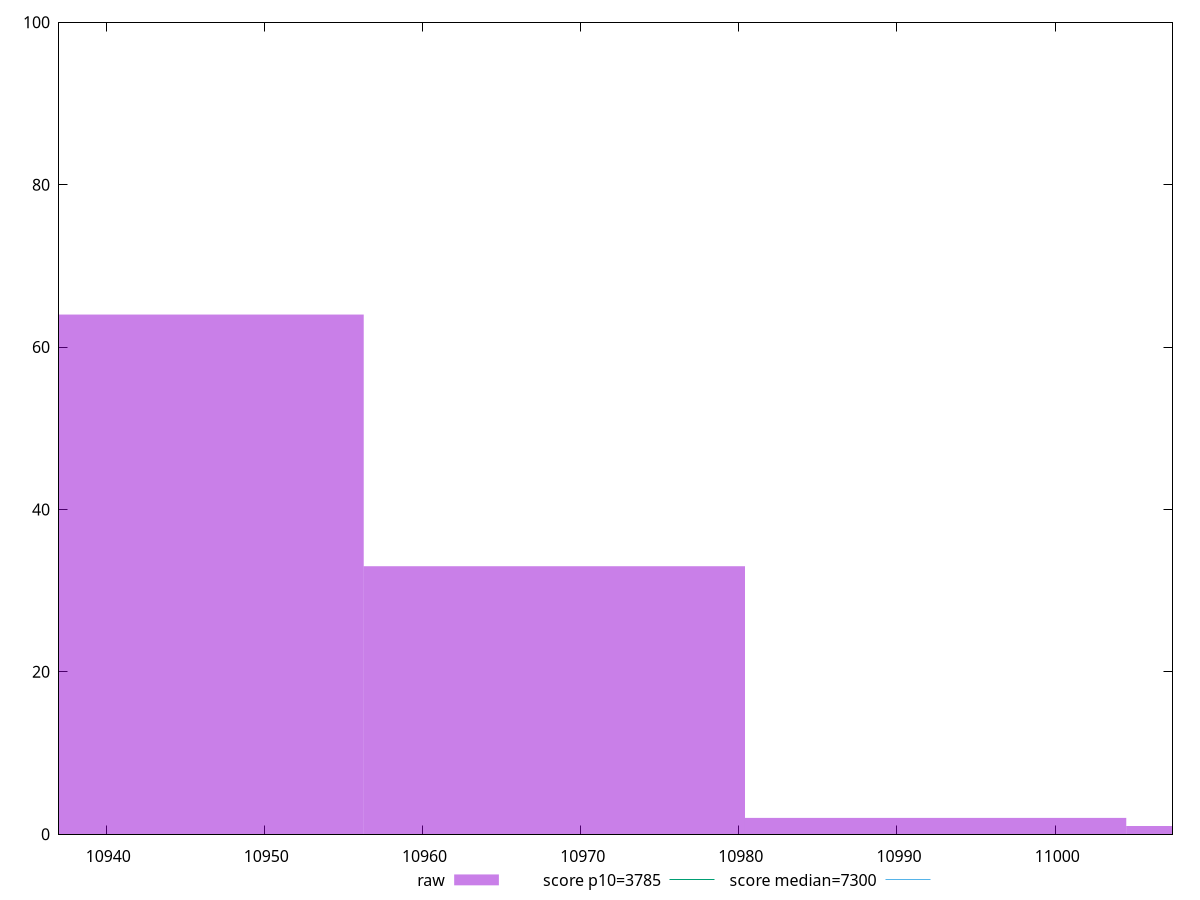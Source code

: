 reset

$raw <<EOF
10968.337884577502 33
10944.231647468541 64
10992.444121686463 2
11016.550358795426 1
EOF

set key outside below
set boxwidth 24.106237108961544
set xrange [10937.018799999996:11007.419999999998]
set yrange [0:100]
set style fill transparent solid 0.5 noborder

set parametric
set terminal svg size 640, 490 enhanced background rgb 'white'
set output "report_00007_2020-12-11T15:55:29.892Z/interactive/samples/pages+cached+nointeractive/raw/histogram.svg"

plot $raw title "raw" with boxes, \
     3785,t title "score p10=3785", \
     7300,t title "score median=7300"

reset
